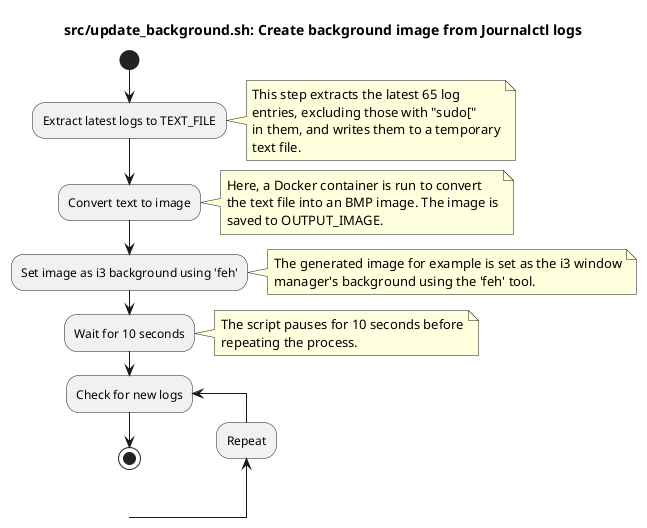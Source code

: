 @startuml

title src/update_background.sh: Create background image from Journalctl logs

start

:Extract latest logs to TEXT_FILE;
note right
This step extracts the latest 65 log
entries, excluding those with "sudo["
in them, and writes them to a temporary
text file.
end note

:Convert text to image;
note right
Here, a Docker container is run to convert
the text file into an BMP image. The image is
saved to OUTPUT_IMAGE.
end note

:Set image as i3 background using 'feh';
note right
The generated image for example is set as the i3 window
manager's background using the 'feh' tool.
end note

:Wait for 10 seconds;
note right
The script pauses for 10 seconds before
repeating the process.
end note

repeat :Check for new logs;
backward:Repeat;

stop

@enduml
